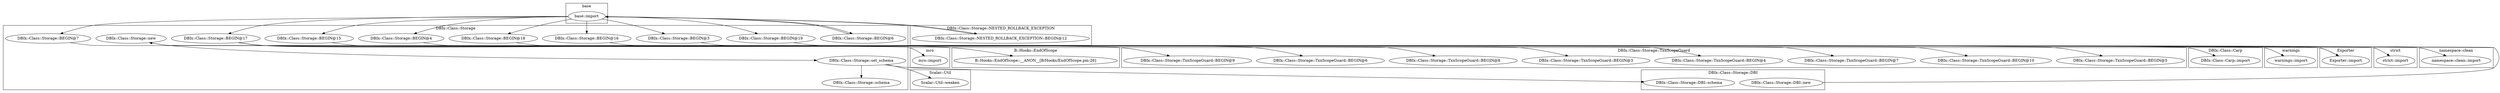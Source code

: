 digraph {
graph [overlap=false]
subgraph cluster_warnings {
	label="warnings";
	"warnings::import";
}
subgraph cluster_base {
	label="base";
	"base::import";
}
subgraph cluster_strict {
	label="strict";
	"strict::import";
}
subgraph cluster_DBIx_Class_Carp {
	label="DBIx::Class::Carp";
	"DBIx::Class::Carp::import";
}
subgraph cluster_DBIx_Class_Storage {
	label="DBIx::Class::Storage";
	"DBIx::Class::Storage::BEGIN@7";
	"DBIx::Class::Storage::BEGIN@17";
	"DBIx::Class::Storage::BEGIN@15";
	"DBIx::Class::Storage::BEGIN@4";
	"DBIx::Class::Storage::BEGIN@18";
	"DBIx::Class::Storage::BEGIN@16";
	"DBIx::Class::Storage::new";
	"DBIx::Class::Storage::BEGIN@6";
	"DBIx::Class::Storage::set_schema";
	"DBIx::Class::Storage::BEGIN@3";
	"DBIx::Class::Storage::schema";
	"DBIx::Class::Storage::BEGIN@19";
}
subgraph cluster_Exporter {
	label="Exporter";
	"Exporter::import";
}
subgraph cluster_B_Hooks_EndOfScope {
	label="B::Hooks::EndOfScope";
	"B::Hooks::EndOfScope::__ANON__[B/Hooks/EndOfScope.pm:26]";
}
subgraph cluster_mro {
	label="mro";
	"mro::import";
}
subgraph cluster_DBIx_Class_Storage_DBI {
	label="DBIx::Class::Storage::DBI";
	"DBIx::Class::Storage::DBI::new";
	"DBIx::Class::Storage::DBI::schema";
}
subgraph cluster_DBIx_Class_Storage_TxnScopeGuard {
	label="DBIx::Class::Storage::TxnScopeGuard";
	"DBIx::Class::Storage::TxnScopeGuard::BEGIN@7";
	"DBIx::Class::Storage::TxnScopeGuard::BEGIN@4";
	"DBIx::Class::Storage::TxnScopeGuard::BEGIN@3";
	"DBIx::Class::Storage::TxnScopeGuard::BEGIN@8";
	"DBIx::Class::Storage::TxnScopeGuard::BEGIN@6";
	"DBIx::Class::Storage::TxnScopeGuard::BEGIN@9";
	"DBIx::Class::Storage::TxnScopeGuard::BEGIN@5";
	"DBIx::Class::Storage::TxnScopeGuard::BEGIN@10";
}
subgraph cluster_Scalar_Util {
	label="Scalar::Util";
	"Scalar::Util::weaken";
}
subgraph cluster_namespace_clean {
	label="namespace::clean";
	"namespace::clean::import";
}
subgraph cluster_DBIx_Class_Storage_NESTED_ROLLBACK_EXCEPTION {
	label="DBIx::Class::Storage::NESTED_ROLLBACK_EXCEPTION";
	"DBIx::Class::Storage::NESTED_ROLLBACK_EXCEPTION::BEGIN@12";
}
"base::import" -> "DBIx::Class::Storage::BEGIN@16";
"DBIx::Class::Storage::BEGIN@18" -> "Exporter::import";
"DBIx::Class::Storage::BEGIN@16" -> "Exporter::import";
"DBIx::Class::Storage::new" -> "DBIx::Class::Storage::set_schema";
"base::import" -> "DBIx::Class::Storage::NESTED_ROLLBACK_EXCEPTION::BEGIN@12";
"DBIx::Class::Storage::BEGIN@17" -> "DBIx::Class::Storage::TxnScopeGuard::BEGIN@10";
"base::import" -> "DBIx::Class::Storage::BEGIN@18";
"DBIx::Class::Storage::BEGIN@17" -> "DBIx::Class::Storage::TxnScopeGuard::BEGIN@9";
"DBIx::Class::Storage::BEGIN@17" -> "DBIx::Class::Storage::TxnScopeGuard::BEGIN@4";
"base::import" -> "DBIx::Class::Storage::BEGIN@4";
"DBIx::Class::Storage::set_schema" -> "DBIx::Class::Storage::schema";
"base::import" -> "DBIx::Class::Storage::BEGIN@15";
"DBIx::Class::Storage::BEGIN@15" -> "DBIx::Class::Carp::import";
"DBIx::Class::Storage::BEGIN@17" -> "B::Hooks::EndOfScope::__ANON__[B/Hooks/EndOfScope.pm:26]";
"DBIx::Class::Storage::set_schema" -> "Scalar::Util::weaken";
"base::import" -> "DBIx::Class::Storage::BEGIN@17";
"DBIx::Class::Storage::BEGIN@17" -> "DBIx::Class::Storage::TxnScopeGuard::BEGIN@8";
"DBIx::Class::Storage::NESTED_ROLLBACK_EXCEPTION::BEGIN@12" -> "base::import";
"DBIx::Class::Storage::BEGIN@6" -> "base::import";
"DBIx::Class::Storage::BEGIN@17" -> "DBIx::Class::Storage::TxnScopeGuard::BEGIN@6";
"DBIx::Class::Storage::set_schema" -> "DBIx::Class::Storage::DBI::schema";
"base::import" -> "DBIx::Class::Storage::BEGIN@7";
"DBIx::Class::Storage::BEGIN@4" -> "warnings::import";
"DBIx::Class::Storage::BEGIN@7" -> "mro::import";
"DBIx::Class::Storage::BEGIN@17" -> "DBIx::Class::Storage::TxnScopeGuard::BEGIN@7";
"DBIx::Class::Storage::DBI::new" -> "DBIx::Class::Storage::new";
"DBIx::Class::Storage::BEGIN@17" -> "DBIx::Class::Storage::TxnScopeGuard::BEGIN@5";
"base::import" -> "DBIx::Class::Storage::BEGIN@19";
"DBIx::Class::Storage::BEGIN@17" -> "DBIx::Class::Storage::TxnScopeGuard::BEGIN@3";
"base::import" -> "DBIx::Class::Storage::BEGIN@6";
"DBIx::Class::Storage::BEGIN@19" -> "namespace::clean::import";
"base::import" -> "DBIx::Class::Storage::BEGIN@3";
"DBIx::Class::Storage::BEGIN@3" -> "strict::import";
}
